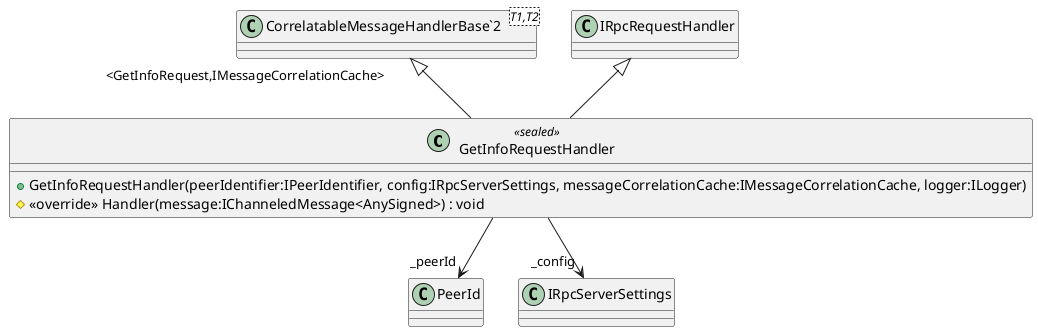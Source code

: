 @startuml
class GetInfoRequestHandler <<sealed>> {
    + GetInfoRequestHandler(peerIdentifier:IPeerIdentifier, config:IRpcServerSettings, messageCorrelationCache:IMessageCorrelationCache, logger:ILogger)
    # <<override>> Handler(message:IChanneledMessage<AnySigned>) : void
}
class "CorrelatableMessageHandlerBase`2"<T1,T2> {
}
"CorrelatableMessageHandlerBase`2" "<GetInfoRequest,IMessageCorrelationCache>" <|-- GetInfoRequestHandler
IRpcRequestHandler <|-- GetInfoRequestHandler
GetInfoRequestHandler --> "_peerId" PeerId
GetInfoRequestHandler --> "_config" IRpcServerSettings
@enduml
